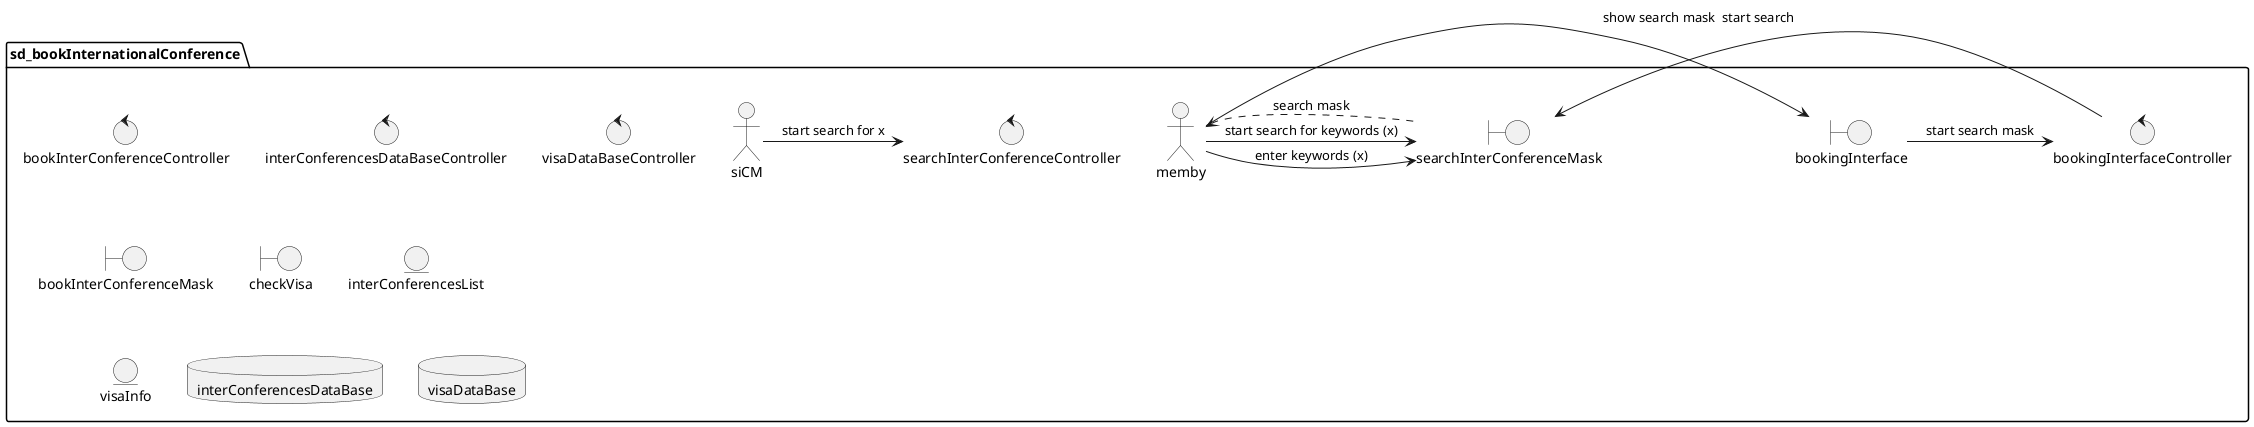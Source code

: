 @startuml

package sd_bookInternationalConference {
    actor memby as m

    control bookingInterfaceController as bIC
    control searchInterConferenceController as sICC
    control bookInterConferenceController as bICC

    control interConferencesDataBaseController as iCDBC
    control visaDataBaseController as vDBC

    boundary bookingInterface as bI
    boundary searchInterConferenceMask as sICM
    boundary bookInterConferenceMask as bICM
    boundary checkVisa as cV

    entity interConferencesList as iCL
    entity visaInfo as vI

    database interConferencesDataBase as iCDB
    database visaDataBase as vDD


    m -> bI : start search
    bI -> bIC : start search mask
    sICM <- bIC : show search mask
    m <. sICM : search mask

    m -> sICM : enter keywords (x)

    m -> sICM : start search for keywords (x)
    siCM -> sICC : start search for x







}

@enduml
